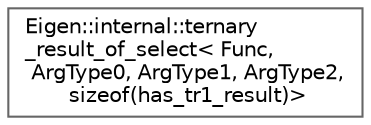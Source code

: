 digraph "Graphical Class Hierarchy"
{
 // LATEX_PDF_SIZE
  bgcolor="transparent";
  edge [fontname=Helvetica,fontsize=10,labelfontname=Helvetica,labelfontsize=10];
  node [fontname=Helvetica,fontsize=10,shape=box,height=0.2,width=0.4];
  rankdir="LR";
  Node0 [id="Node000000",label="Eigen::internal::ternary\l_result_of_select\< Func,\l ArgType0, ArgType1, ArgType2,\l sizeof(has_tr1_result)\>",height=0.2,width=0.4,color="grey40", fillcolor="white", style="filled",URL="$structEigen_1_1internal_1_1ternary__result__of__select_3_01Func_00_01ArgType0_00_01ArgType1_00_0ab6d12c5fbdea9991356d4a9c35e0f7b.html",tooltip=" "];
}
